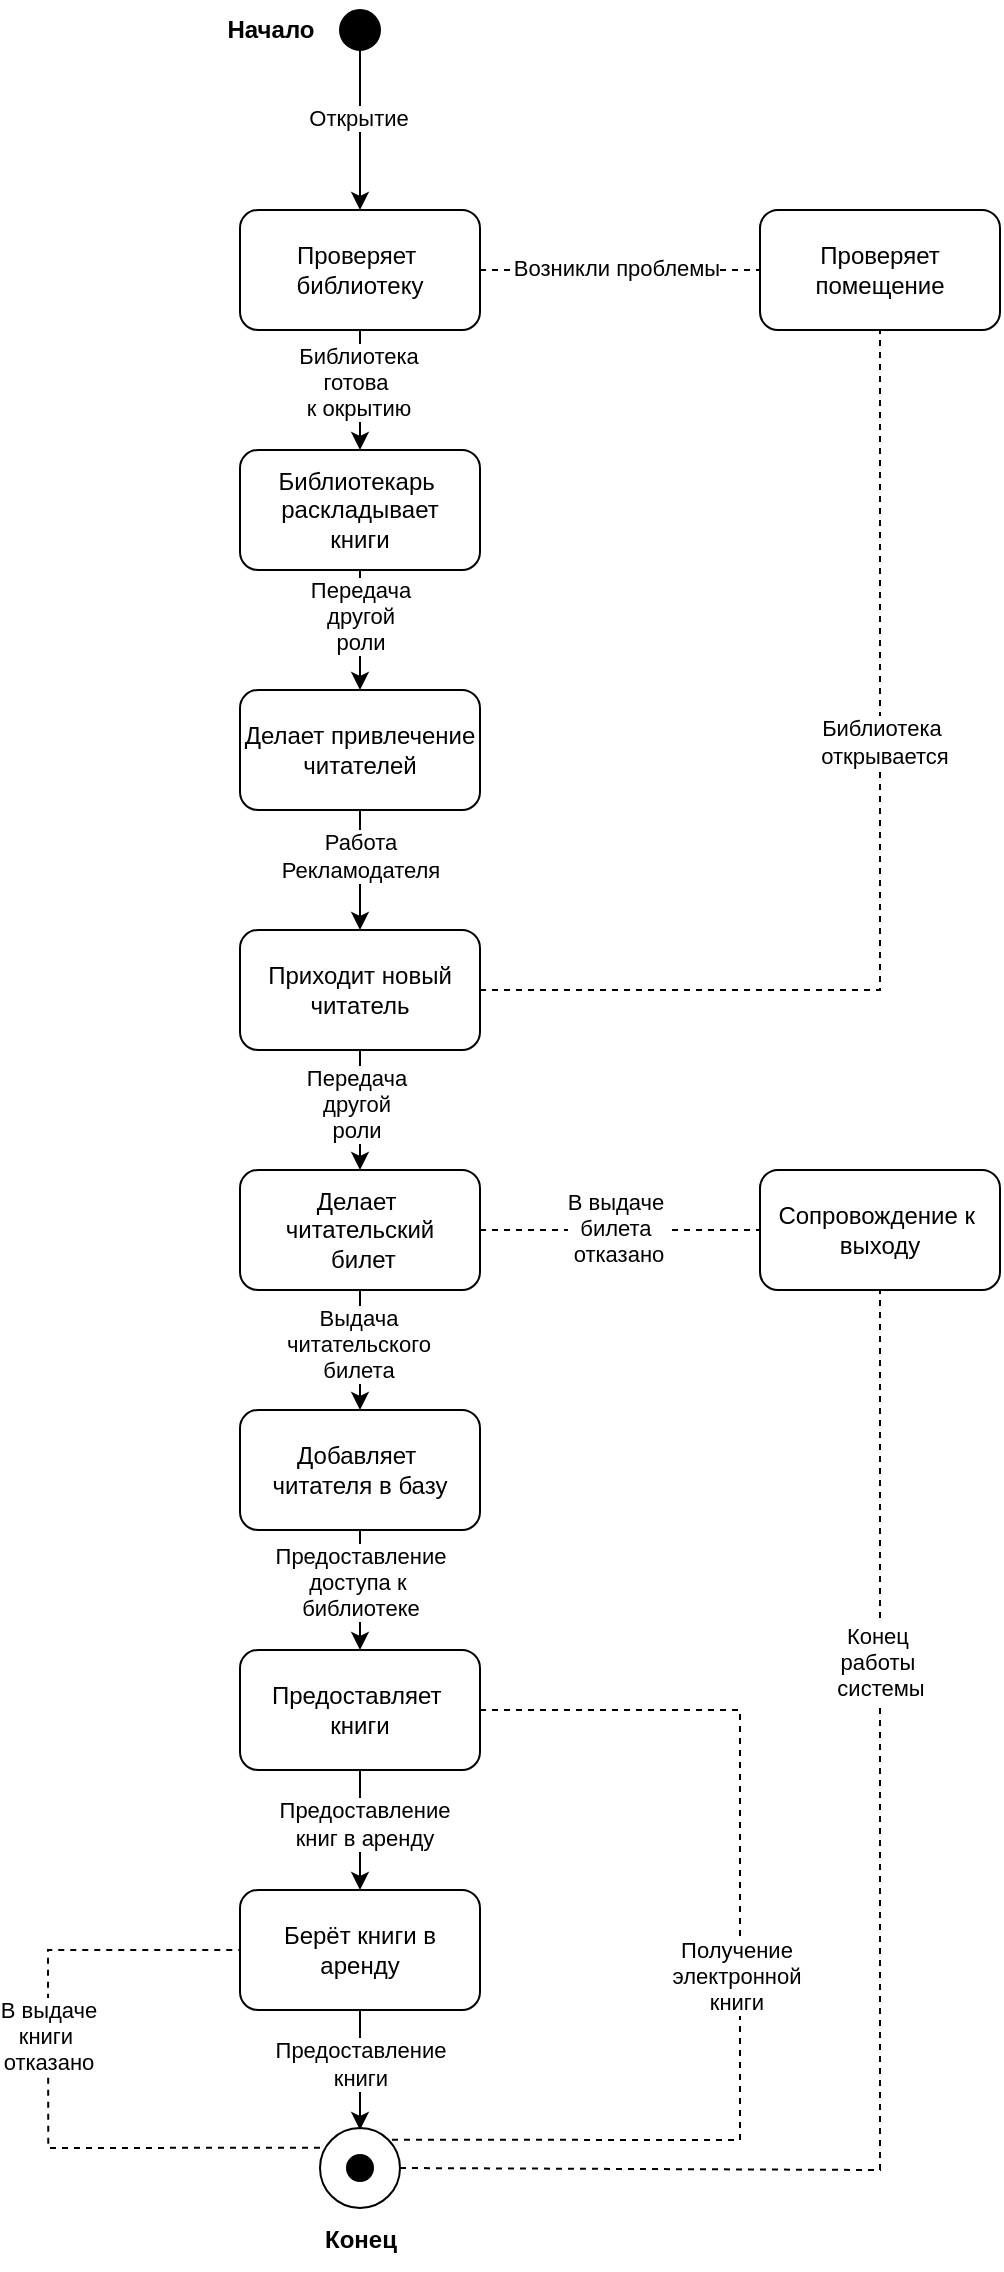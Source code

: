 <mxfile version="26.0.14">
  <diagram name="Страница — 1" id="FEXJ1sAwJLQPXR9GuisX">
    <mxGraphModel dx="2713" dy="1658" grid="1" gridSize="10" guides="1" tooltips="1" connect="1" arrows="1" fold="1" page="1" pageScale="1" pageWidth="827" pageHeight="1169" math="0" shadow="0">
      <root>
        <mxCell id="0" />
        <mxCell id="1" parent="0" />
        <mxCell id="BFu7FJcun2RugTo2QO4e-2" value="&lt;b&gt;Начало&lt;/b&gt;" style="text;html=1;align=center;verticalAlign=middle;resizable=0;points=[];autosize=1;strokeColor=none;fillColor=none;" vertex="1" parent="1">
          <mxGeometry x="160" y="95" width="70" height="30" as="geometry" />
        </mxCell>
        <mxCell id="BFu7FJcun2RugTo2QO4e-4" value="Проверяет&amp;nbsp;&lt;div&gt;библиотеку&lt;/div&gt;" style="rounded=1;whiteSpace=wrap;html=1;" vertex="1" parent="1">
          <mxGeometry x="180" y="200" width="120" height="60" as="geometry" />
        </mxCell>
        <mxCell id="BFu7FJcun2RugTo2QO4e-5" value="" style="endArrow=classic;html=1;rounded=0;exitX=0.783;exitY=0.783;exitDx=0;exitDy=0;exitPerimeter=0;entryX=0.5;entryY=0;entryDx=0;entryDy=0;" edge="1" parent="1" target="BFu7FJcun2RugTo2QO4e-4">
          <mxGeometry width="50" height="50" relative="1" as="geometry">
            <mxPoint x="240" y="120" as="sourcePoint" />
            <mxPoint x="310" y="130" as="targetPoint" />
          </mxGeometry>
        </mxCell>
        <mxCell id="BFu7FJcun2RugTo2QO4e-6" value="Открытие" style="edgeLabel;html=1;align=center;verticalAlign=middle;resizable=0;points=[];" vertex="1" connectable="0" parent="BFu7FJcun2RugTo2QO4e-5">
          <mxGeometry x="-0.158" y="-1" relative="1" as="geometry">
            <mxPoint as="offset" />
          </mxGeometry>
        </mxCell>
        <mxCell id="BFu7FJcun2RugTo2QO4e-7" value="" style="ellipse;whiteSpace=wrap;html=1;aspect=fixed;fillColor=#000000;" vertex="1" parent="1">
          <mxGeometry x="230" y="100" width="20" height="20" as="geometry" />
        </mxCell>
        <mxCell id="BFu7FJcun2RugTo2QO4e-8" value="" style="endArrow=classic;html=1;rounded=0;exitX=0.5;exitY=1;exitDx=0;exitDy=0;" edge="1" parent="1" source="BFu7FJcun2RugTo2QO4e-4">
          <mxGeometry width="50" height="50" relative="1" as="geometry">
            <mxPoint x="220" y="350" as="sourcePoint" />
            <mxPoint x="240" y="320" as="targetPoint" />
          </mxGeometry>
        </mxCell>
        <mxCell id="BFu7FJcun2RugTo2QO4e-10" value="Библиотека&lt;div&gt;готова&amp;nbsp;&lt;/div&gt;&lt;div&gt;к окрытию&lt;/div&gt;" style="edgeLabel;html=1;align=center;verticalAlign=middle;resizable=0;points=[];" vertex="1" connectable="0" parent="BFu7FJcun2RugTo2QO4e-8">
          <mxGeometry x="-0.178" y="1" relative="1" as="geometry">
            <mxPoint x="-2" y="1" as="offset" />
          </mxGeometry>
        </mxCell>
        <mxCell id="BFu7FJcun2RugTo2QO4e-9" value="Библиотекарь&amp;nbsp;&lt;div&gt;раскладывает&lt;/div&gt;&lt;div&gt;книги&lt;/div&gt;" style="rounded=1;whiteSpace=wrap;html=1;" vertex="1" parent="1">
          <mxGeometry x="180" y="320" width="120" height="60" as="geometry" />
        </mxCell>
        <mxCell id="BFu7FJcun2RugTo2QO4e-11" value="Проверяет помещение" style="rounded=1;whiteSpace=wrap;html=1;" vertex="1" parent="1">
          <mxGeometry x="440" y="200" width="120" height="60" as="geometry" />
        </mxCell>
        <mxCell id="BFu7FJcun2RugTo2QO4e-12" value="" style="endArrow=none;dashed=1;html=1;rounded=0;exitX=1;exitY=0.5;exitDx=0;exitDy=0;entryX=0;entryY=0.5;entryDx=0;entryDy=0;" edge="1" parent="1" source="BFu7FJcun2RugTo2QO4e-4" target="BFu7FJcun2RugTo2QO4e-11">
          <mxGeometry width="50" height="50" relative="1" as="geometry">
            <mxPoint x="310" y="240" as="sourcePoint" />
            <mxPoint x="360" y="190" as="targetPoint" />
          </mxGeometry>
        </mxCell>
        <mxCell id="BFu7FJcun2RugTo2QO4e-13" value="Возникли проблемы" style="edgeLabel;html=1;align=center;verticalAlign=middle;resizable=0;points=[];" vertex="1" connectable="0" parent="BFu7FJcun2RugTo2QO4e-12">
          <mxGeometry x="-0.49" y="-3" relative="1" as="geometry">
            <mxPoint x="32" y="-4" as="offset" />
          </mxGeometry>
        </mxCell>
        <mxCell id="BFu7FJcun2RugTo2QO4e-14" value="Делает привлечение&lt;div&gt;читателей&lt;/div&gt;" style="rounded=1;whiteSpace=wrap;html=1;" vertex="1" parent="1">
          <mxGeometry x="180" y="440" width="120" height="60" as="geometry" />
        </mxCell>
        <mxCell id="BFu7FJcun2RugTo2QO4e-15" value="" style="endArrow=classic;html=1;rounded=0;exitX=0.5;exitY=1;exitDx=0;exitDy=0;" edge="1" parent="1" source="BFu7FJcun2RugTo2QO4e-9">
          <mxGeometry width="50" height="50" relative="1" as="geometry">
            <mxPoint x="190" y="490" as="sourcePoint" />
            <mxPoint x="240" y="440" as="targetPoint" />
          </mxGeometry>
        </mxCell>
        <mxCell id="BFu7FJcun2RugTo2QO4e-21" value="Передача&lt;div&gt;другой&lt;/div&gt;&lt;div&gt;роли&lt;/div&gt;" style="edgeLabel;html=1;align=center;verticalAlign=middle;resizable=0;points=[];" vertex="1" connectable="0" parent="BFu7FJcun2RugTo2QO4e-15">
          <mxGeometry x="-0.226" relative="1" as="geometry">
            <mxPoint as="offset" />
          </mxGeometry>
        </mxCell>
        <mxCell id="BFu7FJcun2RugTo2QO4e-19" value="Приходит новый читатель" style="rounded=1;whiteSpace=wrap;html=1;" vertex="1" parent="1">
          <mxGeometry x="180" y="560" width="120" height="60" as="geometry" />
        </mxCell>
        <mxCell id="BFu7FJcun2RugTo2QO4e-20" value="" style="endArrow=classic;html=1;rounded=0;exitX=0.5;exitY=1;exitDx=0;exitDy=0;" edge="1" parent="1" source="BFu7FJcun2RugTo2QO4e-14">
          <mxGeometry width="50" height="50" relative="1" as="geometry">
            <mxPoint x="190" y="610" as="sourcePoint" />
            <mxPoint x="240" y="560" as="targetPoint" />
          </mxGeometry>
        </mxCell>
        <mxCell id="BFu7FJcun2RugTo2QO4e-22" value="Работа&lt;div&gt;Рекламодателя&lt;/div&gt;" style="edgeLabel;html=1;align=center;verticalAlign=middle;resizable=0;points=[];" vertex="1" connectable="0" parent="BFu7FJcun2RugTo2QO4e-20">
          <mxGeometry x="-0.226" y="-2" relative="1" as="geometry">
            <mxPoint x="2" as="offset" />
          </mxGeometry>
        </mxCell>
        <mxCell id="BFu7FJcun2RugTo2QO4e-23" value="" style="endArrow=none;dashed=1;html=1;rounded=0;exitX=1;exitY=0.5;exitDx=0;exitDy=0;" edge="1" parent="1" source="BFu7FJcun2RugTo2QO4e-19">
          <mxGeometry width="50" height="50" relative="1" as="geometry">
            <mxPoint x="450" y="310" as="sourcePoint" />
            <mxPoint x="500" y="260" as="targetPoint" />
            <Array as="points">
              <mxPoint x="500" y="590" />
            </Array>
          </mxGeometry>
        </mxCell>
        <mxCell id="BFu7FJcun2RugTo2QO4e-24" value="Библиотека&amp;nbsp;&lt;div&gt;открывается&lt;/div&gt;" style="edgeLabel;html=1;align=center;verticalAlign=middle;resizable=0;points=[];" vertex="1" connectable="0" parent="BFu7FJcun2RugTo2QO4e-23">
          <mxGeometry x="0.223" y="-2" relative="1" as="geometry">
            <mxPoint as="offset" />
          </mxGeometry>
        </mxCell>
        <mxCell id="BFu7FJcun2RugTo2QO4e-26" value="Делает&amp;nbsp;&lt;div&gt;читательский&lt;/div&gt;&lt;div&gt;&amp;nbsp;билет&lt;/div&gt;" style="rounded=1;whiteSpace=wrap;html=1;" vertex="1" parent="1">
          <mxGeometry x="180" y="680" width="120" height="60" as="geometry" />
        </mxCell>
        <mxCell id="BFu7FJcun2RugTo2QO4e-27" value="" style="endArrow=classic;html=1;rounded=0;exitX=0.5;exitY=1;exitDx=0;exitDy=0;" edge="1" parent="1" source="BFu7FJcun2RugTo2QO4e-19">
          <mxGeometry width="50" height="50" relative="1" as="geometry">
            <mxPoint x="190" y="730" as="sourcePoint" />
            <mxPoint x="240" y="680" as="targetPoint" />
          </mxGeometry>
        </mxCell>
        <mxCell id="BFu7FJcun2RugTo2QO4e-28" value="Передача&lt;div&gt;другой&lt;/div&gt;&lt;div&gt;роли&lt;/div&gt;" style="edgeLabel;html=1;align=center;verticalAlign=middle;resizable=0;points=[];" vertex="1" connectable="0" parent="BFu7FJcun2RugTo2QO4e-27">
          <mxGeometry x="0.016" y="-1" relative="1" as="geometry">
            <mxPoint x="-1" y="-4" as="offset" />
          </mxGeometry>
        </mxCell>
        <mxCell id="BFu7FJcun2RugTo2QO4e-29" value="Сопровождение к&amp;nbsp;&lt;div&gt;выходу&lt;/div&gt;" style="rounded=1;whiteSpace=wrap;html=1;" vertex="1" parent="1">
          <mxGeometry x="440" y="680" width="120" height="60" as="geometry" />
        </mxCell>
        <mxCell id="BFu7FJcun2RugTo2QO4e-30" value="" style="endArrow=none;dashed=1;html=1;rounded=0;entryX=0;entryY=0.5;entryDx=0;entryDy=0;" edge="1" parent="1" target="BFu7FJcun2RugTo2QO4e-29">
          <mxGeometry width="50" height="50" relative="1" as="geometry">
            <mxPoint x="300" y="710" as="sourcePoint" />
            <mxPoint x="350" y="660" as="targetPoint" />
          </mxGeometry>
        </mxCell>
        <mxCell id="BFu7FJcun2RugTo2QO4e-31" value="В выдаче&amp;nbsp;&lt;div&gt;билета&amp;nbsp;&lt;div&gt;отказано&lt;/div&gt;&lt;/div&gt;" style="edgeLabel;html=1;align=center;verticalAlign=middle;resizable=0;points=[];" vertex="1" connectable="0" parent="BFu7FJcun2RugTo2QO4e-30">
          <mxGeometry x="-0.381" y="1" relative="1" as="geometry">
            <mxPoint x="25" as="offset" />
          </mxGeometry>
        </mxCell>
        <mxCell id="BFu7FJcun2RugTo2QO4e-32" value="Добавляет&amp;nbsp;&lt;div&gt;читателя в базу&lt;/div&gt;" style="rounded=1;whiteSpace=wrap;html=1;" vertex="1" parent="1">
          <mxGeometry x="180" y="800" width="120" height="60" as="geometry" />
        </mxCell>
        <mxCell id="BFu7FJcun2RugTo2QO4e-33" value="" style="endArrow=classic;html=1;rounded=0;exitX=0.5;exitY=1;exitDx=0;exitDy=0;" edge="1" parent="1" source="BFu7FJcun2RugTo2QO4e-26">
          <mxGeometry width="50" height="50" relative="1" as="geometry">
            <mxPoint x="190" y="850" as="sourcePoint" />
            <mxPoint x="240" y="800" as="targetPoint" />
          </mxGeometry>
        </mxCell>
        <mxCell id="BFu7FJcun2RugTo2QO4e-34" value="Выдача&lt;div&gt;читательского&lt;/div&gt;&lt;div&gt;билета&lt;/div&gt;" style="edgeLabel;html=1;align=center;verticalAlign=middle;resizable=0;points=[];" vertex="1" connectable="0" parent="BFu7FJcun2RugTo2QO4e-33">
          <mxGeometry x="-0.216" relative="1" as="geometry">
            <mxPoint x="-1" y="3" as="offset" />
          </mxGeometry>
        </mxCell>
        <mxCell id="BFu7FJcun2RugTo2QO4e-35" value="Предоставляет&amp;nbsp;&lt;div&gt;книги&lt;/div&gt;" style="rounded=1;whiteSpace=wrap;html=1;" vertex="1" parent="1">
          <mxGeometry x="180" y="920" width="120" height="60" as="geometry" />
        </mxCell>
        <mxCell id="BFu7FJcun2RugTo2QO4e-36" value="" style="endArrow=classic;html=1;rounded=0;exitX=0.5;exitY=1;exitDx=0;exitDy=0;" edge="1" parent="1" source="BFu7FJcun2RugTo2QO4e-32">
          <mxGeometry width="50" height="50" relative="1" as="geometry">
            <mxPoint x="190" y="970" as="sourcePoint" />
            <mxPoint x="240" y="920" as="targetPoint" />
          </mxGeometry>
        </mxCell>
        <mxCell id="BFu7FJcun2RugTo2QO4e-37" value="Предоставление&lt;div&gt;доступа к&amp;nbsp;&lt;/div&gt;&lt;div&gt;библиотеке&lt;/div&gt;" style="edgeLabel;html=1;align=center;verticalAlign=middle;resizable=0;points=[];" vertex="1" connectable="0" parent="BFu7FJcun2RugTo2QO4e-36">
          <mxGeometry x="-0.337" relative="1" as="geometry">
            <mxPoint y="6" as="offset" />
          </mxGeometry>
        </mxCell>
        <mxCell id="BFu7FJcun2RugTo2QO4e-38" value="Берёт книги в аренду" style="rounded=1;whiteSpace=wrap;html=1;" vertex="1" parent="1">
          <mxGeometry x="180" y="1040" width="120" height="60" as="geometry" />
        </mxCell>
        <mxCell id="BFu7FJcun2RugTo2QO4e-39" value="" style="endArrow=classic;html=1;rounded=0;exitX=0.5;exitY=1;exitDx=0;exitDy=0;" edge="1" parent="1" source="BFu7FJcun2RugTo2QO4e-35">
          <mxGeometry width="50" height="50" relative="1" as="geometry">
            <mxPoint x="190" y="1090" as="sourcePoint" />
            <mxPoint x="240" y="1040" as="targetPoint" />
          </mxGeometry>
        </mxCell>
        <mxCell id="BFu7FJcun2RugTo2QO4e-40" value="Предоставление&lt;div&gt;книг в аренду&lt;/div&gt;" style="edgeLabel;html=1;align=center;verticalAlign=middle;resizable=0;points=[];" vertex="1" connectable="0" parent="BFu7FJcun2RugTo2QO4e-39">
          <mxGeometry x="-0.408" y="2" relative="1" as="geometry">
            <mxPoint y="9" as="offset" />
          </mxGeometry>
        </mxCell>
        <mxCell id="BFu7FJcun2RugTo2QO4e-41" value="" style="ellipse;whiteSpace=wrap;html=1;aspect=fixed;" vertex="1" parent="1">
          <mxGeometry x="220" y="1159" width="40" height="40" as="geometry" />
        </mxCell>
        <mxCell id="BFu7FJcun2RugTo2QO4e-42" value="" style="ellipse;whiteSpace=wrap;html=1;aspect=fixed;strokeColor=default;gradientColor=none;fillColor=#000000;" vertex="1" parent="1">
          <mxGeometry x="233.5" y="1172.5" width="13" height="13" as="geometry" />
        </mxCell>
        <mxCell id="BFu7FJcun2RugTo2QO4e-43" value="&lt;b&gt;Конец&lt;/b&gt;" style="text;html=1;align=center;verticalAlign=middle;resizable=0;points=[];autosize=1;strokeColor=none;fillColor=none;" vertex="1" parent="1">
          <mxGeometry x="210" y="1200" width="60" height="30" as="geometry" />
        </mxCell>
        <mxCell id="BFu7FJcun2RugTo2QO4e-44" value="" style="endArrow=none;dashed=1;html=1;rounded=0;exitX=1;exitY=0.5;exitDx=0;exitDy=0;" edge="1" parent="1" source="BFu7FJcun2RugTo2QO4e-41">
          <mxGeometry width="50" height="50" relative="1" as="geometry">
            <mxPoint x="450" y="790" as="sourcePoint" />
            <mxPoint x="500" y="740" as="targetPoint" />
            <Array as="points">
              <mxPoint x="500" y="1180" />
            </Array>
          </mxGeometry>
        </mxCell>
        <mxCell id="BFu7FJcun2RugTo2QO4e-45" value="Конец&amp;nbsp;&lt;div&gt;работы&amp;nbsp;&lt;/div&gt;&lt;div&gt;системы&lt;/div&gt;" style="edgeLabel;html=1;align=center;verticalAlign=middle;resizable=0;points=[];" vertex="1" connectable="0" parent="BFu7FJcun2RugTo2QO4e-44">
          <mxGeometry x="0.453" relative="1" as="geometry">
            <mxPoint as="offset" />
          </mxGeometry>
        </mxCell>
        <mxCell id="BFu7FJcun2RugTo2QO4e-46" value="" style="endArrow=none;dashed=1;html=1;rounded=0;entryX=1;entryY=0;entryDx=0;entryDy=0;" edge="1" parent="1" target="BFu7FJcun2RugTo2QO4e-41">
          <mxGeometry width="50" height="50" relative="1" as="geometry">
            <mxPoint x="300" y="950" as="sourcePoint" />
            <mxPoint x="350" y="900" as="targetPoint" />
            <Array as="points">
              <mxPoint x="430" y="950" />
              <mxPoint x="430" y="1165" />
            </Array>
          </mxGeometry>
        </mxCell>
        <mxCell id="BFu7FJcun2RugTo2QO4e-47" value="Получение&lt;div&gt;электронной&lt;/div&gt;&lt;div&gt;книги&lt;/div&gt;" style="edgeLabel;html=1;align=center;verticalAlign=middle;resizable=0;points=[];" vertex="1" connectable="0" parent="BFu7FJcun2RugTo2QO4e-46">
          <mxGeometry x="0.007" y="-2" relative="1" as="geometry">
            <mxPoint as="offset" />
          </mxGeometry>
        </mxCell>
        <mxCell id="BFu7FJcun2RugTo2QO4e-48" value="" style="endArrow=none;dashed=1;html=1;rounded=0;exitX=0;exitY=0;exitDx=0;exitDy=0;entryX=0;entryY=0.5;entryDx=0;entryDy=0;" edge="1" parent="1" target="BFu7FJcun2RugTo2QO4e-38">
          <mxGeometry width="50" height="50" relative="1" as="geometry">
            <mxPoint x="219.998" y="1168.858" as="sourcePoint" />
            <mxPoint x="174.14" y="1074" as="targetPoint" />
            <Array as="points">
              <mxPoint x="84.14" y="1169" />
              <mxPoint x="84" y="1070" />
            </Array>
          </mxGeometry>
        </mxCell>
        <mxCell id="BFu7FJcun2RugTo2QO4e-52" value="В выдаче&lt;div&gt;книги&amp;nbsp;&lt;/div&gt;&lt;div&gt;отказано&lt;/div&gt;" style="edgeLabel;html=1;align=center;verticalAlign=middle;resizable=0;points=[];" vertex="1" connectable="0" parent="BFu7FJcun2RugTo2QO4e-48">
          <mxGeometry x="0.164" relative="1" as="geometry">
            <mxPoint as="offset" />
          </mxGeometry>
        </mxCell>
        <mxCell id="BFu7FJcun2RugTo2QO4e-53" value="" style="endArrow=classic;html=1;rounded=0;exitX=0.5;exitY=1;exitDx=0;exitDy=0;" edge="1" parent="1" source="BFu7FJcun2RugTo2QO4e-38">
          <mxGeometry width="50" height="50" relative="1" as="geometry">
            <mxPoint x="190" y="1210" as="sourcePoint" />
            <mxPoint x="240" y="1160" as="targetPoint" />
          </mxGeometry>
        </mxCell>
        <mxCell id="BFu7FJcun2RugTo2QO4e-54" value="Предоставление&lt;div&gt;книги&lt;/div&gt;" style="edgeLabel;html=1;align=center;verticalAlign=middle;resizable=0;points=[];" vertex="1" connectable="0" parent="BFu7FJcun2RugTo2QO4e-53">
          <mxGeometry x="-0.408" relative="1" as="geometry">
            <mxPoint y="9" as="offset" />
          </mxGeometry>
        </mxCell>
      </root>
    </mxGraphModel>
  </diagram>
</mxfile>
